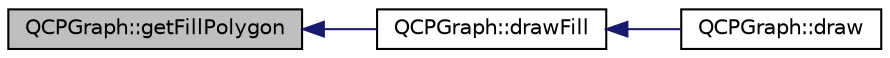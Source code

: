 digraph "QCPGraph::getFillPolygon"
{
  edge [fontname="Helvetica",fontsize="10",labelfontname="Helvetica",labelfontsize="10"];
  node [fontname="Helvetica",fontsize="10",shape=record];
  rankdir="LR";
  Node377 [label="QCPGraph::getFillPolygon",height=0.2,width=0.4,color="black", fillcolor="grey75", style="filled", fontcolor="black"];
  Node377 -> Node378 [dir="back",color="midnightblue",fontsize="10",style="solid",fontname="Helvetica"];
  Node378 [label="QCPGraph::drawFill",height=0.2,width=0.4,color="black", fillcolor="white", style="filled",URL="$class_q_c_p_graph.html#a67c5ea573f604efd8bf121a0b7a380d1"];
  Node378 -> Node379 [dir="back",color="midnightblue",fontsize="10",style="solid",fontname="Helvetica"];
  Node379 [label="QCPGraph::draw",height=0.2,width=0.4,color="black", fillcolor="white", style="filled",URL="$class_q_c_p_graph.html#a2b0849598f06e834b43ce18cd13bcdc3"];
}
